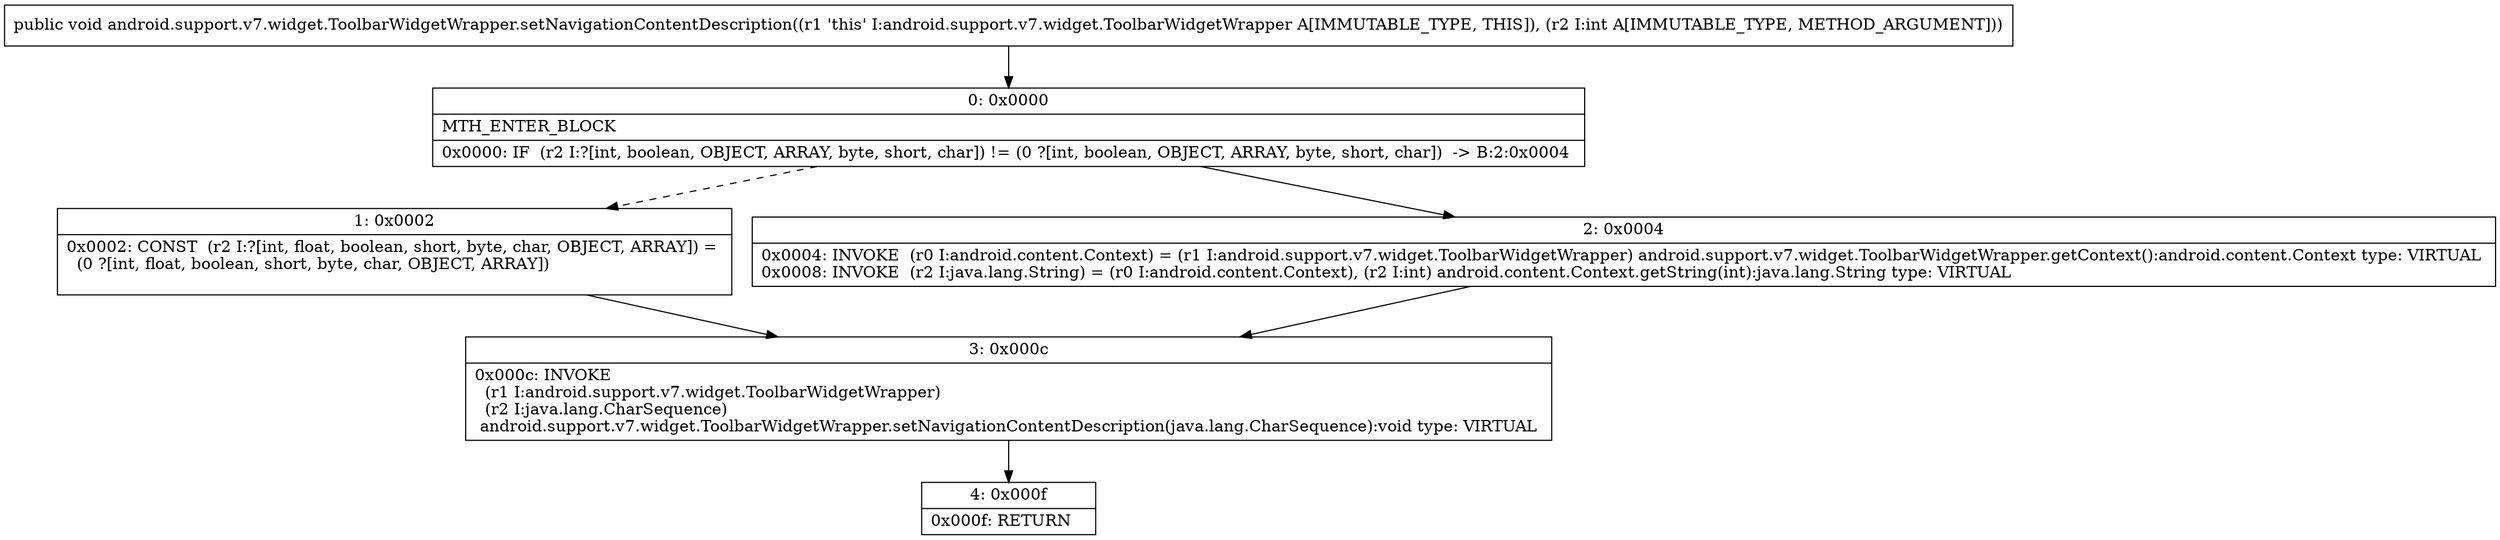 digraph "CFG forandroid.support.v7.widget.ToolbarWidgetWrapper.setNavigationContentDescription(I)V" {
Node_0 [shape=record,label="{0\:\ 0x0000|MTH_ENTER_BLOCK\l|0x0000: IF  (r2 I:?[int, boolean, OBJECT, ARRAY, byte, short, char]) != (0 ?[int, boolean, OBJECT, ARRAY, byte, short, char])  \-\> B:2:0x0004 \l}"];
Node_1 [shape=record,label="{1\:\ 0x0002|0x0002: CONST  (r2 I:?[int, float, boolean, short, byte, char, OBJECT, ARRAY]) = \l  (0 ?[int, float, boolean, short, byte, char, OBJECT, ARRAY])\l \l}"];
Node_2 [shape=record,label="{2\:\ 0x0004|0x0004: INVOKE  (r0 I:android.content.Context) = (r1 I:android.support.v7.widget.ToolbarWidgetWrapper) android.support.v7.widget.ToolbarWidgetWrapper.getContext():android.content.Context type: VIRTUAL \l0x0008: INVOKE  (r2 I:java.lang.String) = (r0 I:android.content.Context), (r2 I:int) android.content.Context.getString(int):java.lang.String type: VIRTUAL \l}"];
Node_3 [shape=record,label="{3\:\ 0x000c|0x000c: INVOKE  \l  (r1 I:android.support.v7.widget.ToolbarWidgetWrapper)\l  (r2 I:java.lang.CharSequence)\l android.support.v7.widget.ToolbarWidgetWrapper.setNavigationContentDescription(java.lang.CharSequence):void type: VIRTUAL \l}"];
Node_4 [shape=record,label="{4\:\ 0x000f|0x000f: RETURN   \l}"];
MethodNode[shape=record,label="{public void android.support.v7.widget.ToolbarWidgetWrapper.setNavigationContentDescription((r1 'this' I:android.support.v7.widget.ToolbarWidgetWrapper A[IMMUTABLE_TYPE, THIS]), (r2 I:int A[IMMUTABLE_TYPE, METHOD_ARGUMENT])) }"];
MethodNode -> Node_0;
Node_0 -> Node_1[style=dashed];
Node_0 -> Node_2;
Node_1 -> Node_3;
Node_2 -> Node_3;
Node_3 -> Node_4;
}

